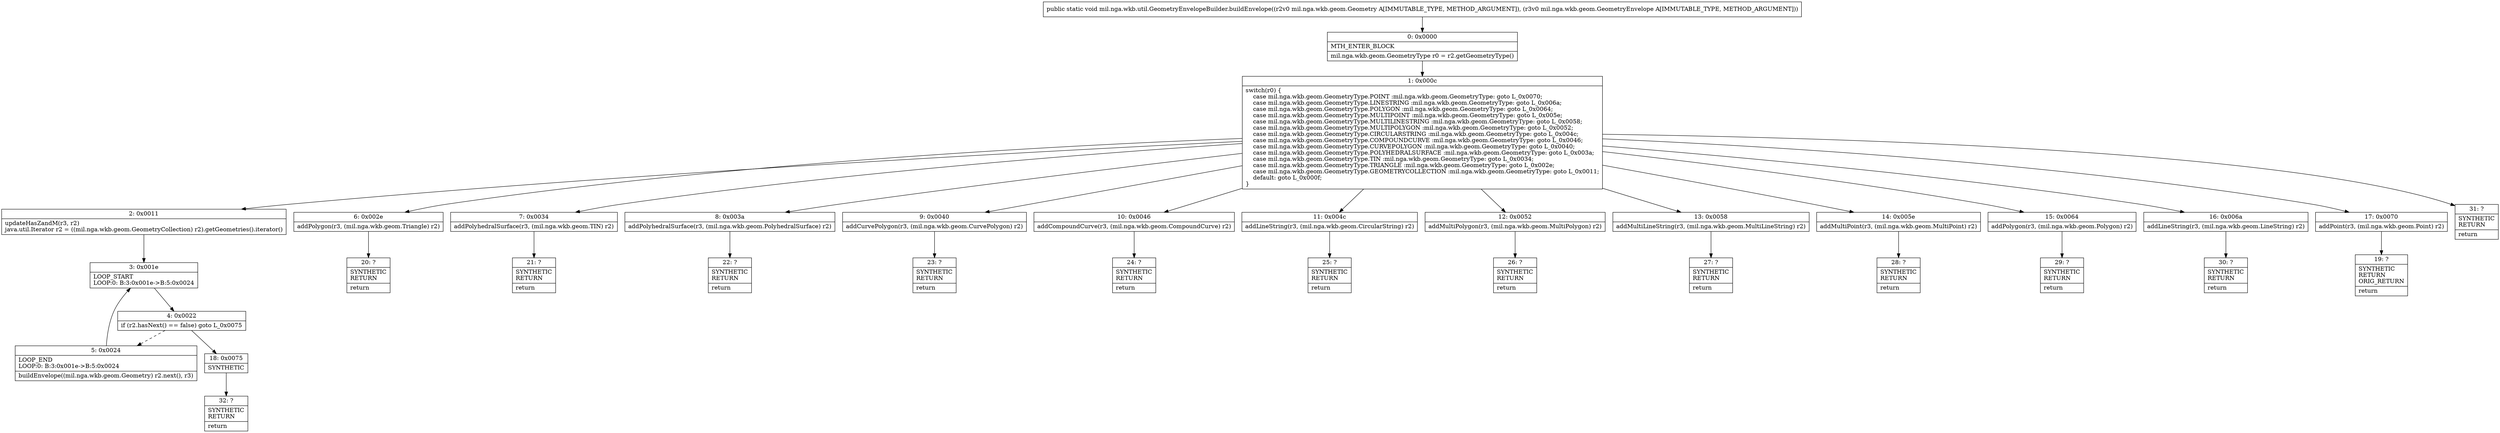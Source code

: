 digraph "CFG formil.nga.wkb.util.GeometryEnvelopeBuilder.buildEnvelope(Lmil\/nga\/wkb\/geom\/Geometry;Lmil\/nga\/wkb\/geom\/GeometryEnvelope;)V" {
Node_0 [shape=record,label="{0\:\ 0x0000|MTH_ENTER_BLOCK\l|mil.nga.wkb.geom.GeometryType r0 = r2.getGeometryType()\l}"];
Node_1 [shape=record,label="{1\:\ 0x000c|switch(r0) \{\l    case mil.nga.wkb.geom.GeometryType.POINT :mil.nga.wkb.geom.GeometryType: goto L_0x0070;\l    case mil.nga.wkb.geom.GeometryType.LINESTRING :mil.nga.wkb.geom.GeometryType: goto L_0x006a;\l    case mil.nga.wkb.geom.GeometryType.POLYGON :mil.nga.wkb.geom.GeometryType: goto L_0x0064;\l    case mil.nga.wkb.geom.GeometryType.MULTIPOINT :mil.nga.wkb.geom.GeometryType: goto L_0x005e;\l    case mil.nga.wkb.geom.GeometryType.MULTILINESTRING :mil.nga.wkb.geom.GeometryType: goto L_0x0058;\l    case mil.nga.wkb.geom.GeometryType.MULTIPOLYGON :mil.nga.wkb.geom.GeometryType: goto L_0x0052;\l    case mil.nga.wkb.geom.GeometryType.CIRCULARSTRING :mil.nga.wkb.geom.GeometryType: goto L_0x004c;\l    case mil.nga.wkb.geom.GeometryType.COMPOUNDCURVE :mil.nga.wkb.geom.GeometryType: goto L_0x0046;\l    case mil.nga.wkb.geom.GeometryType.CURVEPOLYGON :mil.nga.wkb.geom.GeometryType: goto L_0x0040;\l    case mil.nga.wkb.geom.GeometryType.POLYHEDRALSURFACE :mil.nga.wkb.geom.GeometryType: goto L_0x003a;\l    case mil.nga.wkb.geom.GeometryType.TIN :mil.nga.wkb.geom.GeometryType: goto L_0x0034;\l    case mil.nga.wkb.geom.GeometryType.TRIANGLE :mil.nga.wkb.geom.GeometryType: goto L_0x002e;\l    case mil.nga.wkb.geom.GeometryType.GEOMETRYCOLLECTION :mil.nga.wkb.geom.GeometryType: goto L_0x0011;\l    default: goto L_0x000f;\l\}\l}"];
Node_2 [shape=record,label="{2\:\ 0x0011|updateHasZandM(r3, r2)\ljava.util.Iterator r2 = ((mil.nga.wkb.geom.GeometryCollection) r2).getGeometries().iterator()\l}"];
Node_3 [shape=record,label="{3\:\ 0x001e|LOOP_START\lLOOP:0: B:3:0x001e\-\>B:5:0x0024\l}"];
Node_4 [shape=record,label="{4\:\ 0x0022|if (r2.hasNext() == false) goto L_0x0075\l}"];
Node_5 [shape=record,label="{5\:\ 0x0024|LOOP_END\lLOOP:0: B:3:0x001e\-\>B:5:0x0024\l|buildEnvelope((mil.nga.wkb.geom.Geometry) r2.next(), r3)\l}"];
Node_6 [shape=record,label="{6\:\ 0x002e|addPolygon(r3, (mil.nga.wkb.geom.Triangle) r2)\l}"];
Node_7 [shape=record,label="{7\:\ 0x0034|addPolyhedralSurface(r3, (mil.nga.wkb.geom.TIN) r2)\l}"];
Node_8 [shape=record,label="{8\:\ 0x003a|addPolyhedralSurface(r3, (mil.nga.wkb.geom.PolyhedralSurface) r2)\l}"];
Node_9 [shape=record,label="{9\:\ 0x0040|addCurvePolygon(r3, (mil.nga.wkb.geom.CurvePolygon) r2)\l}"];
Node_10 [shape=record,label="{10\:\ 0x0046|addCompoundCurve(r3, (mil.nga.wkb.geom.CompoundCurve) r2)\l}"];
Node_11 [shape=record,label="{11\:\ 0x004c|addLineString(r3, (mil.nga.wkb.geom.CircularString) r2)\l}"];
Node_12 [shape=record,label="{12\:\ 0x0052|addMultiPolygon(r3, (mil.nga.wkb.geom.MultiPolygon) r2)\l}"];
Node_13 [shape=record,label="{13\:\ 0x0058|addMultiLineString(r3, (mil.nga.wkb.geom.MultiLineString) r2)\l}"];
Node_14 [shape=record,label="{14\:\ 0x005e|addMultiPoint(r3, (mil.nga.wkb.geom.MultiPoint) r2)\l}"];
Node_15 [shape=record,label="{15\:\ 0x0064|addPolygon(r3, (mil.nga.wkb.geom.Polygon) r2)\l}"];
Node_16 [shape=record,label="{16\:\ 0x006a|addLineString(r3, (mil.nga.wkb.geom.LineString) r2)\l}"];
Node_17 [shape=record,label="{17\:\ 0x0070|addPoint(r3, (mil.nga.wkb.geom.Point) r2)\l}"];
Node_18 [shape=record,label="{18\:\ 0x0075|SYNTHETIC\l}"];
Node_19 [shape=record,label="{19\:\ ?|SYNTHETIC\lRETURN\lORIG_RETURN\l|return\l}"];
Node_20 [shape=record,label="{20\:\ ?|SYNTHETIC\lRETURN\l|return\l}"];
Node_21 [shape=record,label="{21\:\ ?|SYNTHETIC\lRETURN\l|return\l}"];
Node_22 [shape=record,label="{22\:\ ?|SYNTHETIC\lRETURN\l|return\l}"];
Node_23 [shape=record,label="{23\:\ ?|SYNTHETIC\lRETURN\l|return\l}"];
Node_24 [shape=record,label="{24\:\ ?|SYNTHETIC\lRETURN\l|return\l}"];
Node_25 [shape=record,label="{25\:\ ?|SYNTHETIC\lRETURN\l|return\l}"];
Node_26 [shape=record,label="{26\:\ ?|SYNTHETIC\lRETURN\l|return\l}"];
Node_27 [shape=record,label="{27\:\ ?|SYNTHETIC\lRETURN\l|return\l}"];
Node_28 [shape=record,label="{28\:\ ?|SYNTHETIC\lRETURN\l|return\l}"];
Node_29 [shape=record,label="{29\:\ ?|SYNTHETIC\lRETURN\l|return\l}"];
Node_30 [shape=record,label="{30\:\ ?|SYNTHETIC\lRETURN\l|return\l}"];
Node_31 [shape=record,label="{31\:\ ?|SYNTHETIC\lRETURN\l|return\l}"];
Node_32 [shape=record,label="{32\:\ ?|SYNTHETIC\lRETURN\l|return\l}"];
MethodNode[shape=record,label="{public static void mil.nga.wkb.util.GeometryEnvelopeBuilder.buildEnvelope((r2v0 mil.nga.wkb.geom.Geometry A[IMMUTABLE_TYPE, METHOD_ARGUMENT]), (r3v0 mil.nga.wkb.geom.GeometryEnvelope A[IMMUTABLE_TYPE, METHOD_ARGUMENT])) }"];
MethodNode -> Node_0;
Node_0 -> Node_1;
Node_1 -> Node_2;
Node_1 -> Node_6;
Node_1 -> Node_7;
Node_1 -> Node_8;
Node_1 -> Node_9;
Node_1 -> Node_10;
Node_1 -> Node_11;
Node_1 -> Node_12;
Node_1 -> Node_13;
Node_1 -> Node_14;
Node_1 -> Node_15;
Node_1 -> Node_16;
Node_1 -> Node_17;
Node_1 -> Node_31;
Node_2 -> Node_3;
Node_3 -> Node_4;
Node_4 -> Node_5[style=dashed];
Node_4 -> Node_18;
Node_5 -> Node_3;
Node_6 -> Node_20;
Node_7 -> Node_21;
Node_8 -> Node_22;
Node_9 -> Node_23;
Node_10 -> Node_24;
Node_11 -> Node_25;
Node_12 -> Node_26;
Node_13 -> Node_27;
Node_14 -> Node_28;
Node_15 -> Node_29;
Node_16 -> Node_30;
Node_17 -> Node_19;
Node_18 -> Node_32;
}

